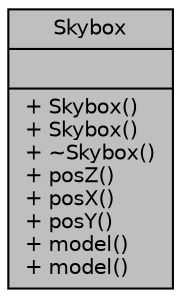 digraph "Skybox"
{
  bgcolor="transparent";
  edge [fontname="Helvetica",fontsize="10",labelfontname="Helvetica",labelfontsize="10"];
  node [fontname="Helvetica",fontsize="10",shape=record];
  Node1 [label="{Skybox\n||+ Skybox()\l+ Skybox()\l+ ~Skybox()\l+ posZ()\l+ posX()\l+ posY()\l+ model()\l+ model()\l}",height=0.2,width=0.4,color="black", fillcolor="grey75", style="filled", fontcolor="black"];
}
